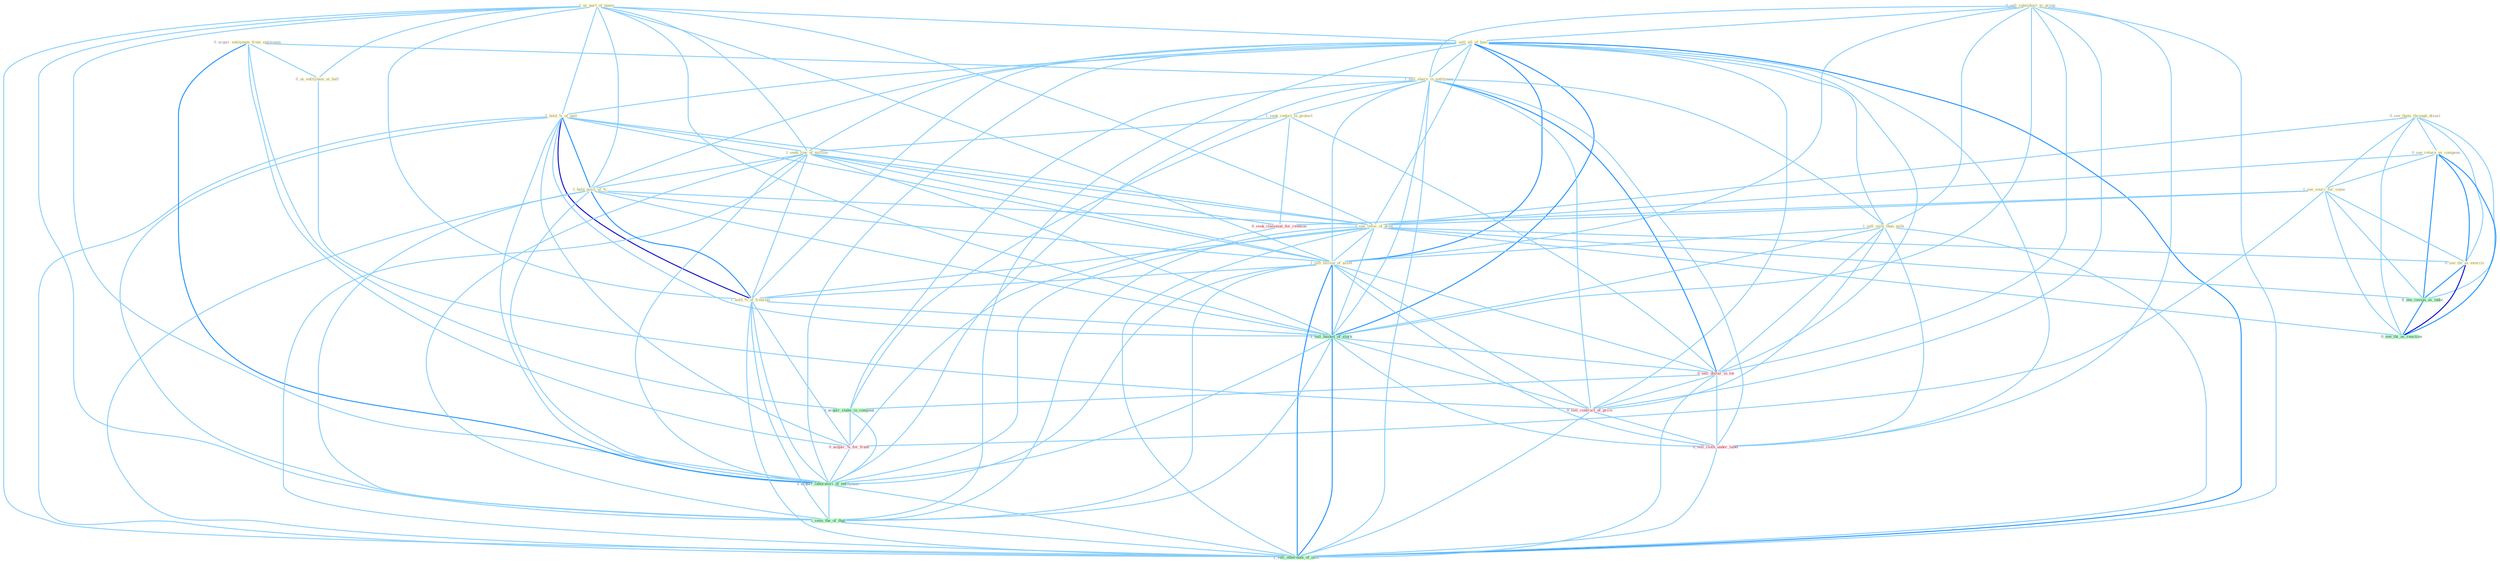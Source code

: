 Graph G{ 
    node
    [shape=polygon,style=filled,width=.5,height=.06,color="#BDFCC9",fixedsize=true,fontsize=4,
    fontcolor="#2f4f4f"];
    {node
    [color="#ffffe0", fontcolor="#8b7d6b"] "1_us_part_of_name " "0_see_them_through_disast " "0_sell_subsidiari_to_group " "0_see_return_as_compens " "1_sell_all_of_busi " "1_hold_%_of_unit " "0_acquir_entitynam_from_entitynam " "0_us_entitynam_at_half " "1_sell_share_in_entitynam " "1_seek_reduct_in_protect " "1_see_sourc_for_some " "1_seek_line_of_million " "1_hold_posit_of_% " "1_sell_milk_than_milk " "1_see_veloc_of_drop " "1_sell_billion_of_asset " "0_see_thi_as_exercis " "1_hold_%_of_franchis "}
{node [color="#fff0f5", fontcolor="#b22222"] "0_seek_classmat_for_reunion " "0_sell_dollar_in_lot " "0_acquir_%_for_franc " "0_sell_contract_at_price " "0_sell_cloth_under_label "}
edge [color="#B0E2FF"];

	"1_us_part_of_name " -- "1_sell_all_of_busi " [w="1", color="#87cefa" ];
	"1_us_part_of_name " -- "1_hold_%_of_unit " [w="1", color="#87cefa" ];
	"1_us_part_of_name " -- "0_us_entitynam_at_half " [w="1", color="#87cefa" ];
	"1_us_part_of_name " -- "1_seek_line_of_million " [w="1", color="#87cefa" ];
	"1_us_part_of_name " -- "1_hold_posit_of_% " [w="1", color="#87cefa" ];
	"1_us_part_of_name " -- "1_see_veloc_of_drop " [w="1", color="#87cefa" ];
	"1_us_part_of_name " -- "1_sell_billion_of_asset " [w="1", color="#87cefa" ];
	"1_us_part_of_name " -- "1_hold_%_of_franchis " [w="1", color="#87cefa" ];
	"1_us_part_of_name " -- "1_sell_basket_of_stock " [w="1", color="#87cefa" ];
	"1_us_part_of_name " -- "1_acquir_laboratori_of_entitynam " [w="1", color="#87cefa" ];
	"1_us_part_of_name " -- "1_seen_the_of_that " [w="1", color="#87cefa" ];
	"1_us_part_of_name " -- "1_sell_othernum_of_offic " [w="1", color="#87cefa" ];
	"0_see_them_through_disast " -- "0_see_return_as_compens " [w="1", color="#87cefa" ];
	"0_see_them_through_disast " -- "1_see_sourc_for_some " [w="1", color="#87cefa" ];
	"0_see_them_through_disast " -- "1_see_veloc_of_drop " [w="1", color="#87cefa" ];
	"0_see_them_through_disast " -- "0_see_thi_as_exercis " [w="1", color="#87cefa" ];
	"0_see_them_through_disast " -- "0_see_resign_as_indic " [w="1", color="#87cefa" ];
	"0_see_them_through_disast " -- "0_see_thi_as_reaction " [w="1", color="#87cefa" ];
	"0_sell_subsidiari_to_group " -- "1_sell_all_of_busi " [w="1", color="#87cefa" ];
	"0_sell_subsidiari_to_group " -- "1_sell_share_in_entitynam " [w="1", color="#87cefa" ];
	"0_sell_subsidiari_to_group " -- "1_sell_milk_than_milk " [w="1", color="#87cefa" ];
	"0_sell_subsidiari_to_group " -- "1_sell_billion_of_asset " [w="1", color="#87cefa" ];
	"0_sell_subsidiari_to_group " -- "1_sell_basket_of_stock " [w="1", color="#87cefa" ];
	"0_sell_subsidiari_to_group " -- "0_sell_dollar_in_lot " [w="1", color="#87cefa" ];
	"0_sell_subsidiari_to_group " -- "0_sell_contract_at_price " [w="1", color="#87cefa" ];
	"0_sell_subsidiari_to_group " -- "0_sell_cloth_under_label " [w="1", color="#87cefa" ];
	"0_sell_subsidiari_to_group " -- "1_sell_othernum_of_offic " [w="1", color="#87cefa" ];
	"0_see_return_as_compens " -- "1_see_sourc_for_some " [w="1", color="#87cefa" ];
	"0_see_return_as_compens " -- "1_see_veloc_of_drop " [w="1", color="#87cefa" ];
	"0_see_return_as_compens " -- "0_see_thi_as_exercis " [w="2", color="#1e90ff" , len=0.8];
	"0_see_return_as_compens " -- "0_see_resign_as_indic " [w="2", color="#1e90ff" , len=0.8];
	"0_see_return_as_compens " -- "0_see_thi_as_reaction " [w="2", color="#1e90ff" , len=0.8];
	"1_sell_all_of_busi " -- "1_hold_%_of_unit " [w="1", color="#87cefa" ];
	"1_sell_all_of_busi " -- "1_sell_share_in_entitynam " [w="1", color="#87cefa" ];
	"1_sell_all_of_busi " -- "1_seek_line_of_million " [w="1", color="#87cefa" ];
	"1_sell_all_of_busi " -- "1_hold_posit_of_% " [w="1", color="#87cefa" ];
	"1_sell_all_of_busi " -- "1_sell_milk_than_milk " [w="1", color="#87cefa" ];
	"1_sell_all_of_busi " -- "1_see_veloc_of_drop " [w="1", color="#87cefa" ];
	"1_sell_all_of_busi " -- "1_sell_billion_of_asset " [w="2", color="#1e90ff" , len=0.8];
	"1_sell_all_of_busi " -- "1_hold_%_of_franchis " [w="1", color="#87cefa" ];
	"1_sell_all_of_busi " -- "1_sell_basket_of_stock " [w="2", color="#1e90ff" , len=0.8];
	"1_sell_all_of_busi " -- "0_sell_dollar_in_lot " [w="1", color="#87cefa" ];
	"1_sell_all_of_busi " -- "0_sell_contract_at_price " [w="1", color="#87cefa" ];
	"1_sell_all_of_busi " -- "1_acquir_laboratori_of_entitynam " [w="1", color="#87cefa" ];
	"1_sell_all_of_busi " -- "0_sell_cloth_under_label " [w="1", color="#87cefa" ];
	"1_sell_all_of_busi " -- "1_seen_the_of_that " [w="1", color="#87cefa" ];
	"1_sell_all_of_busi " -- "1_sell_othernum_of_offic " [w="2", color="#1e90ff" , len=0.8];
	"1_hold_%_of_unit " -- "1_seek_line_of_million " [w="1", color="#87cefa" ];
	"1_hold_%_of_unit " -- "1_hold_posit_of_% " [w="2", color="#1e90ff" , len=0.8];
	"1_hold_%_of_unit " -- "1_see_veloc_of_drop " [w="1", color="#87cefa" ];
	"1_hold_%_of_unit " -- "1_sell_billion_of_asset " [w="1", color="#87cefa" ];
	"1_hold_%_of_unit " -- "1_hold_%_of_franchis " [w="3", color="#0000cd" , len=0.6];
	"1_hold_%_of_unit " -- "1_sell_basket_of_stock " [w="1", color="#87cefa" ];
	"1_hold_%_of_unit " -- "0_acquir_%_for_franc " [w="1", color="#87cefa" ];
	"1_hold_%_of_unit " -- "1_acquir_laboratori_of_entitynam " [w="1", color="#87cefa" ];
	"1_hold_%_of_unit " -- "1_seen_the_of_that " [w="1", color="#87cefa" ];
	"1_hold_%_of_unit " -- "1_sell_othernum_of_offic " [w="1", color="#87cefa" ];
	"0_acquir_entitynam_from_entitynam " -- "0_us_entitynam_at_half " [w="1", color="#87cefa" ];
	"0_acquir_entitynam_from_entitynam " -- "1_sell_share_in_entitynam " [w="1", color="#87cefa" ];
	"0_acquir_entitynam_from_entitynam " -- "1_acquir_stake_in_compani " [w="1", color="#87cefa" ];
	"0_acquir_entitynam_from_entitynam " -- "0_acquir_%_for_franc " [w="1", color="#87cefa" ];
	"0_acquir_entitynam_from_entitynam " -- "1_acquir_laboratori_of_entitynam " [w="2", color="#1e90ff" , len=0.8];
	"0_us_entitynam_at_half " -- "0_sell_contract_at_price " [w="1", color="#87cefa" ];
	"1_sell_share_in_entitynam " -- "1_seek_reduct_in_protect " [w="1", color="#87cefa" ];
	"1_sell_share_in_entitynam " -- "1_sell_milk_than_milk " [w="1", color="#87cefa" ];
	"1_sell_share_in_entitynam " -- "1_sell_billion_of_asset " [w="1", color="#87cefa" ];
	"1_sell_share_in_entitynam " -- "1_sell_basket_of_stock " [w="1", color="#87cefa" ];
	"1_sell_share_in_entitynam " -- "0_sell_dollar_in_lot " [w="2", color="#1e90ff" , len=0.8];
	"1_sell_share_in_entitynam " -- "1_acquir_stake_in_compani " [w="1", color="#87cefa" ];
	"1_sell_share_in_entitynam " -- "0_sell_contract_at_price " [w="1", color="#87cefa" ];
	"1_sell_share_in_entitynam " -- "1_acquir_laboratori_of_entitynam " [w="1", color="#87cefa" ];
	"1_sell_share_in_entitynam " -- "0_sell_cloth_under_label " [w="1", color="#87cefa" ];
	"1_sell_share_in_entitynam " -- "1_sell_othernum_of_offic " [w="1", color="#87cefa" ];
	"1_seek_reduct_in_protect " -- "1_seek_line_of_million " [w="1", color="#87cefa" ];
	"1_seek_reduct_in_protect " -- "0_seek_classmat_for_reunion " [w="1", color="#87cefa" ];
	"1_seek_reduct_in_protect " -- "0_sell_dollar_in_lot " [w="1", color="#87cefa" ];
	"1_seek_reduct_in_protect " -- "1_acquir_stake_in_compani " [w="1", color="#87cefa" ];
	"1_see_sourc_for_some " -- "1_see_veloc_of_drop " [w="1", color="#87cefa" ];
	"1_see_sourc_for_some " -- "0_see_thi_as_exercis " [w="1", color="#87cefa" ];
	"1_see_sourc_for_some " -- "0_seek_classmat_for_reunion " [w="1", color="#87cefa" ];
	"1_see_sourc_for_some " -- "0_see_resign_as_indic " [w="1", color="#87cefa" ];
	"1_see_sourc_for_some " -- "0_acquir_%_for_franc " [w="1", color="#87cefa" ];
	"1_see_sourc_for_some " -- "0_see_thi_as_reaction " [w="1", color="#87cefa" ];
	"1_seek_line_of_million " -- "1_hold_posit_of_% " [w="1", color="#87cefa" ];
	"1_seek_line_of_million " -- "1_see_veloc_of_drop " [w="1", color="#87cefa" ];
	"1_seek_line_of_million " -- "1_sell_billion_of_asset " [w="1", color="#87cefa" ];
	"1_seek_line_of_million " -- "1_hold_%_of_franchis " [w="1", color="#87cefa" ];
	"1_seek_line_of_million " -- "0_seek_classmat_for_reunion " [w="1", color="#87cefa" ];
	"1_seek_line_of_million " -- "1_sell_basket_of_stock " [w="1", color="#87cefa" ];
	"1_seek_line_of_million " -- "1_acquir_laboratori_of_entitynam " [w="1", color="#87cefa" ];
	"1_seek_line_of_million " -- "1_seen_the_of_that " [w="1", color="#87cefa" ];
	"1_seek_line_of_million " -- "1_sell_othernum_of_offic " [w="1", color="#87cefa" ];
	"1_hold_posit_of_% " -- "1_see_veloc_of_drop " [w="1", color="#87cefa" ];
	"1_hold_posit_of_% " -- "1_sell_billion_of_asset " [w="1", color="#87cefa" ];
	"1_hold_posit_of_% " -- "1_hold_%_of_franchis " [w="2", color="#1e90ff" , len=0.8];
	"1_hold_posit_of_% " -- "1_sell_basket_of_stock " [w="1", color="#87cefa" ];
	"1_hold_posit_of_% " -- "1_acquir_laboratori_of_entitynam " [w="1", color="#87cefa" ];
	"1_hold_posit_of_% " -- "1_seen_the_of_that " [w="1", color="#87cefa" ];
	"1_hold_posit_of_% " -- "1_sell_othernum_of_offic " [w="1", color="#87cefa" ];
	"1_sell_milk_than_milk " -- "1_sell_billion_of_asset " [w="1", color="#87cefa" ];
	"1_sell_milk_than_milk " -- "1_sell_basket_of_stock " [w="1", color="#87cefa" ];
	"1_sell_milk_than_milk " -- "0_sell_dollar_in_lot " [w="1", color="#87cefa" ];
	"1_sell_milk_than_milk " -- "0_sell_contract_at_price " [w="1", color="#87cefa" ];
	"1_sell_milk_than_milk " -- "0_sell_cloth_under_label " [w="1", color="#87cefa" ];
	"1_sell_milk_than_milk " -- "1_sell_othernum_of_offic " [w="1", color="#87cefa" ];
	"1_see_veloc_of_drop " -- "1_sell_billion_of_asset " [w="1", color="#87cefa" ];
	"1_see_veloc_of_drop " -- "0_see_thi_as_exercis " [w="1", color="#87cefa" ];
	"1_see_veloc_of_drop " -- "1_hold_%_of_franchis " [w="1", color="#87cefa" ];
	"1_see_veloc_of_drop " -- "1_sell_basket_of_stock " [w="1", color="#87cefa" ];
	"1_see_veloc_of_drop " -- "0_see_resign_as_indic " [w="1", color="#87cefa" ];
	"1_see_veloc_of_drop " -- "1_acquir_laboratori_of_entitynam " [w="1", color="#87cefa" ];
	"1_see_veloc_of_drop " -- "1_seen_the_of_that " [w="1", color="#87cefa" ];
	"1_see_veloc_of_drop " -- "1_sell_othernum_of_offic " [w="1", color="#87cefa" ];
	"1_see_veloc_of_drop " -- "0_see_thi_as_reaction " [w="1", color="#87cefa" ];
	"1_sell_billion_of_asset " -- "1_hold_%_of_franchis " [w="1", color="#87cefa" ];
	"1_sell_billion_of_asset " -- "1_sell_basket_of_stock " [w="2", color="#1e90ff" , len=0.8];
	"1_sell_billion_of_asset " -- "0_sell_dollar_in_lot " [w="1", color="#87cefa" ];
	"1_sell_billion_of_asset " -- "0_sell_contract_at_price " [w="1", color="#87cefa" ];
	"1_sell_billion_of_asset " -- "1_acquir_laboratori_of_entitynam " [w="1", color="#87cefa" ];
	"1_sell_billion_of_asset " -- "0_sell_cloth_under_label " [w="1", color="#87cefa" ];
	"1_sell_billion_of_asset " -- "1_seen_the_of_that " [w="1", color="#87cefa" ];
	"1_sell_billion_of_asset " -- "1_sell_othernum_of_offic " [w="2", color="#1e90ff" , len=0.8];
	"0_see_thi_as_exercis " -- "0_see_resign_as_indic " [w="2", color="#1e90ff" , len=0.8];
	"0_see_thi_as_exercis " -- "0_see_thi_as_reaction " [w="3", color="#0000cd" , len=0.6];
	"1_hold_%_of_franchis " -- "1_sell_basket_of_stock " [w="1", color="#87cefa" ];
	"1_hold_%_of_franchis " -- "0_acquir_%_for_franc " [w="1", color="#87cefa" ];
	"1_hold_%_of_franchis " -- "1_acquir_laboratori_of_entitynam " [w="1", color="#87cefa" ];
	"1_hold_%_of_franchis " -- "1_seen_the_of_that " [w="1", color="#87cefa" ];
	"1_hold_%_of_franchis " -- "1_sell_othernum_of_offic " [w="1", color="#87cefa" ];
	"0_seek_classmat_for_reunion " -- "0_acquir_%_for_franc " [w="1", color="#87cefa" ];
	"1_sell_basket_of_stock " -- "0_sell_dollar_in_lot " [w="1", color="#87cefa" ];
	"1_sell_basket_of_stock " -- "0_sell_contract_at_price " [w="1", color="#87cefa" ];
	"1_sell_basket_of_stock " -- "1_acquir_laboratori_of_entitynam " [w="1", color="#87cefa" ];
	"1_sell_basket_of_stock " -- "0_sell_cloth_under_label " [w="1", color="#87cefa" ];
	"1_sell_basket_of_stock " -- "1_seen_the_of_that " [w="1", color="#87cefa" ];
	"1_sell_basket_of_stock " -- "1_sell_othernum_of_offic " [w="2", color="#1e90ff" , len=0.8];
	"0_sell_dollar_in_lot " -- "1_acquir_stake_in_compani " [w="1", color="#87cefa" ];
	"0_sell_dollar_in_lot " -- "0_sell_contract_at_price " [w="1", color="#87cefa" ];
	"0_sell_dollar_in_lot " -- "0_sell_cloth_under_label " [w="1", color="#87cefa" ];
	"0_sell_dollar_in_lot " -- "1_sell_othernum_of_offic " [w="1", color="#87cefa" ];
	"0_see_resign_as_indic " -- "0_see_thi_as_reaction " [w="2", color="#1e90ff" , len=0.8];
	"1_acquir_stake_in_compani " -- "0_acquir_%_for_franc " [w="1", color="#87cefa" ];
	"1_acquir_stake_in_compani " -- "1_acquir_laboratori_of_entitynam " [w="1", color="#87cefa" ];
	"0_acquir_%_for_franc " -- "1_acquir_laboratori_of_entitynam " [w="1", color="#87cefa" ];
	"0_sell_contract_at_price " -- "0_sell_cloth_under_label " [w="1", color="#87cefa" ];
	"0_sell_contract_at_price " -- "1_sell_othernum_of_offic " [w="1", color="#87cefa" ];
	"1_acquir_laboratori_of_entitynam " -- "1_seen_the_of_that " [w="1", color="#87cefa" ];
	"1_acquir_laboratori_of_entitynam " -- "1_sell_othernum_of_offic " [w="1", color="#87cefa" ];
	"0_sell_cloth_under_label " -- "1_sell_othernum_of_offic " [w="1", color="#87cefa" ];
	"1_seen_the_of_that " -- "1_sell_othernum_of_offic " [w="1", color="#87cefa" ];
}